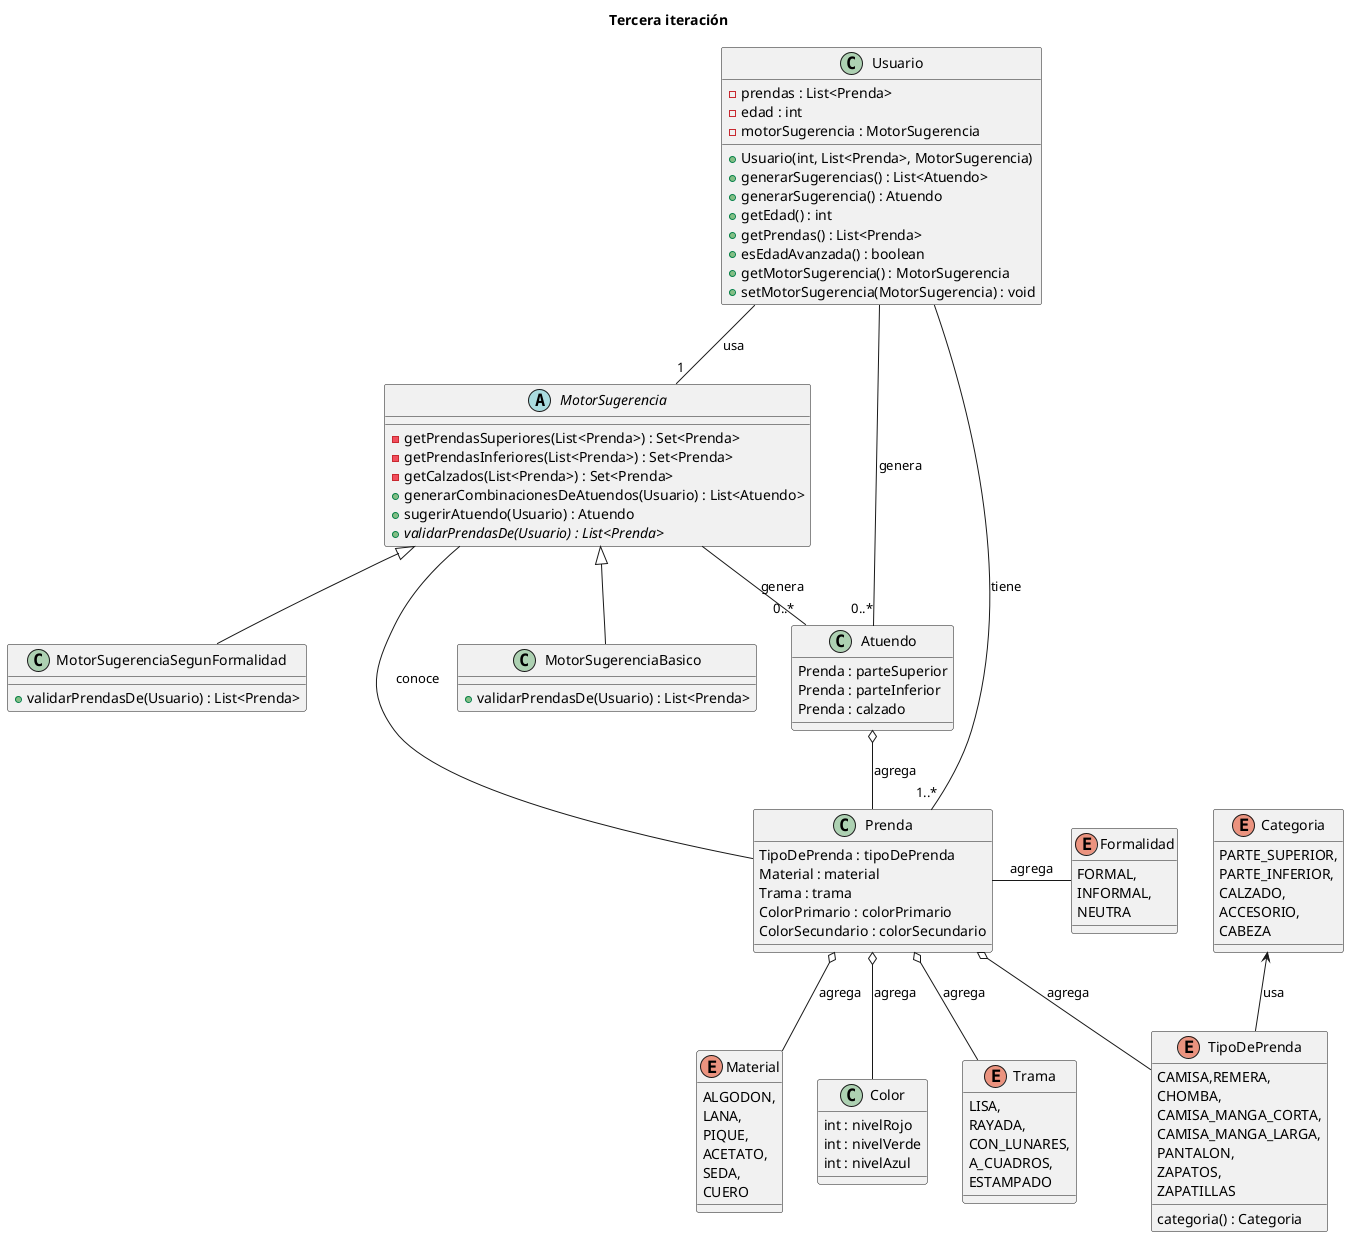 @startuml
title Tercera iteración

class Prenda {
    TipoDePrenda : tipoDePrenda
    Material : material
    Trama : trama
    ColorPrimario : colorPrimario
    ColorSecundario : colorSecundario
}

enum TipoDePrenda {
    CAMISA,REMERA,
    CHOMBA,
    CAMISA_MANGA_CORTA,
    CAMISA_MANGA_LARGA,
    PANTALON,
    ZAPATOS,
    ZAPATILLAS
    categoria() : Categoria
}

enum Material {
  ALGODON,
  LANA,
  PIQUE,
  ACETATO,
  SEDA,
  CUERO
}

class Color {
    int : nivelRojo
    int : nivelVerde
    int : nivelAzul
}

enum Categoria {
  PARTE_SUPERIOR,
  PARTE_INFERIOR,
  CALZADO,
  ACCESORIO,
  CABEZA
}

enum Trama {
  LISA,
  RAYADA,
  CON_LUNARES,
  A_CUADROS,
  ESTAMPADO
}

abstract class MotorSugerencia {
    - getPrendasSuperiores(List<Prenda>) : Set<Prenda>
    - getPrendasInferiores(List<Prenda>) : Set<Prenda>
    - getCalzados(List<Prenda>) : Set<Prenda>
    + generarCombinacionesDeAtuendos(Usuario) : List<Atuendo>
    + sugerirAtuendo(Usuario) : Atuendo
    + {abstract} validarPrendasDe(Usuario) : List<Prenda>
}

class MotorSugerenciaBasico {
    + validarPrendasDe(Usuario) : List<Prenda>
}

class MotorSugerenciaSegunFormalidad{
    + validarPrendasDe(Usuario) : List<Prenda>
}

class Atuendo{
    Prenda : parteSuperior
    Prenda : parteInferior
    Prenda : calzado
}

enum Formalidad{
    FORMAL,
    INFORMAL,
    NEUTRA
}

Prenda o-- TipoDePrenda : agrega
Prenda o-- Color : agrega
Prenda o-- Material : agrega
Prenda o-- Trama : agrega
TipoDePrenda -up-> Categoria : usa

Atuendo o-- Prenda: agrega

Prenda - Formalidad : agrega

MotorSugerenciaBasico -up-|> MotorSugerencia
MotorSugerenciaSegunFormalidad -up-|> MotorSugerencia
MotorSugerencia -- "0..*" Atuendo : genera
MotorSugerencia -- Prenda: conoce

class Usuario {
    - prendas : List<Prenda>
    - edad : int
    - motorSugerencia : MotorSugerencia
    + Usuario(int, List<Prenda>, MotorSugerencia)
    + generarSugerencias() : List<Atuendo>
    + generarSugerencia() : Atuendo
    + getEdad() : int
    + getPrendas() : List<Prenda>
    + esEdadAvanzada() : boolean
    + getMotorSugerencia() : MotorSugerencia
    + setMotorSugerencia(MotorSugerencia) : void
}

Usuario -- "1" MotorSugerencia : usa
Usuario -- "1..*" Prenda : tiene
Usuario -- "0..*" Atuendo : genera

@enduml